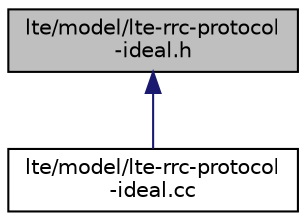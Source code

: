 digraph "lte/model/lte-rrc-protocol-ideal.h"
{
  edge [fontname="Helvetica",fontsize="10",labelfontname="Helvetica",labelfontsize="10"];
  node [fontname="Helvetica",fontsize="10",shape=record];
  Node1 [label="lte/model/lte-rrc-protocol\l-ideal.h",height=0.2,width=0.4,color="black", fillcolor="grey75", style="filled", fontcolor="black"];
  Node1 -> Node2 [dir="back",color="midnightblue",fontsize="10",style="solid"];
  Node2 [label="lte/model/lte-rrc-protocol\l-ideal.cc",height=0.2,width=0.4,color="black", fillcolor="white", style="filled",URL="$dc/d46/lte-rrc-protocol-ideal_8cc.html"];
}
